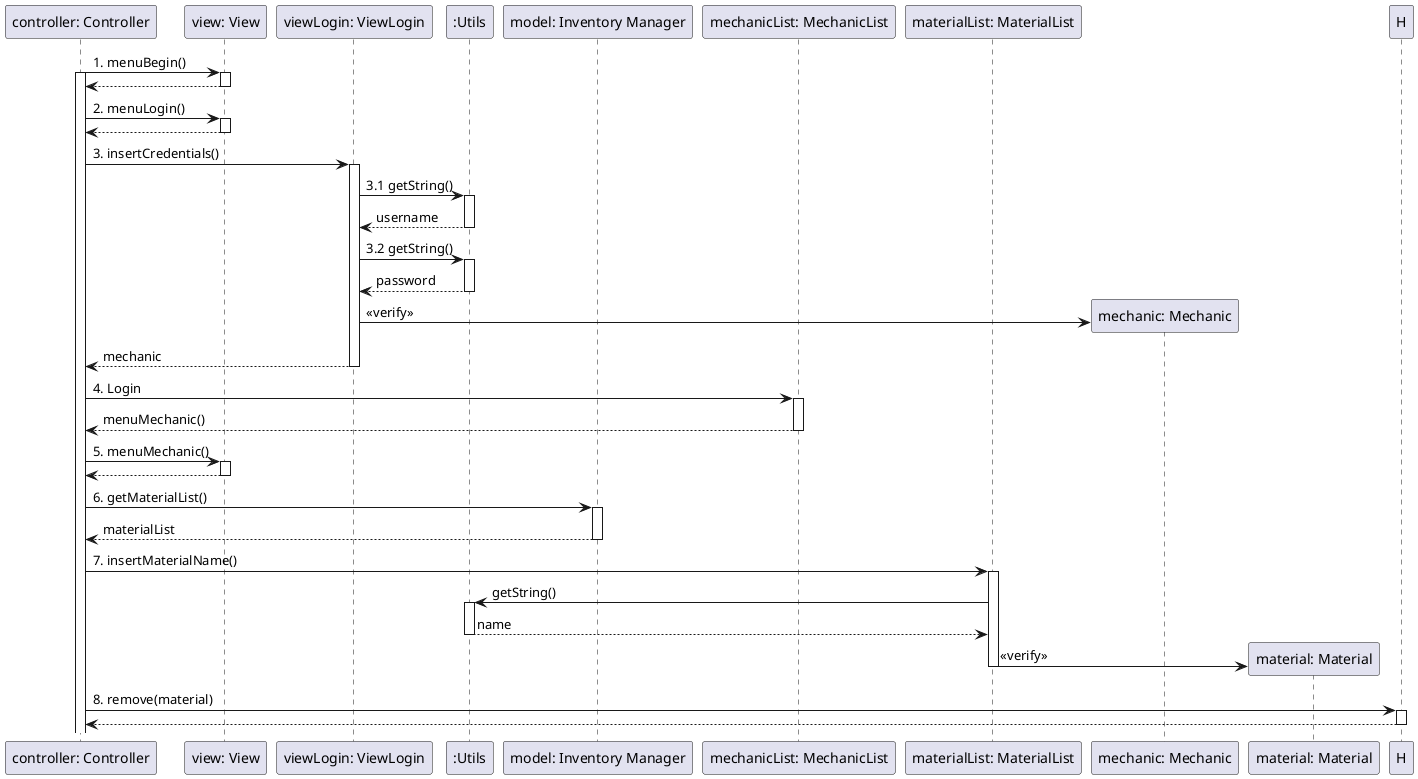 @startuml
participant "controller: Controller" as A
participant "view: View" as B
participant "viewLogin: ViewLogin" as C
participant ":Utils" as D
participant "model: Inventory Manager" as E
participant "mechanicList: MechanicList" as F
participant "materialList: MaterialList" as G

A -> B: 1. menuBegin()
activate A
activate B
return
deactivate B

A -> B: 2. menuLogin()
activate B
return
deactivate B

A -> C: 3. insertCredentials()
activate C
C -> D: 3.1 getString()
activate D
return username
deactivate D
C -> D: 3.2 getString()
activate D
return password
deactivate D
C -> "mechanic: Mechanic" ** : <<verify>>
C --> A: mechanic
deactivate C
A -> F: 4. Login
activate F
return menuMechanic()
deactivate F
A -> B: 5. menuMechanic()
activate B
return
deactivate B

A -> E: 6. getMaterialList()
activate E
return materialList
A -> G: 7. insertMaterialName()
activate G
G -> D: getString()
activate D
return name
G -> "material: Material" ** : <<verify>>
deactivate G

A -> H: 8. remove(material)
activate H
return
@enduml